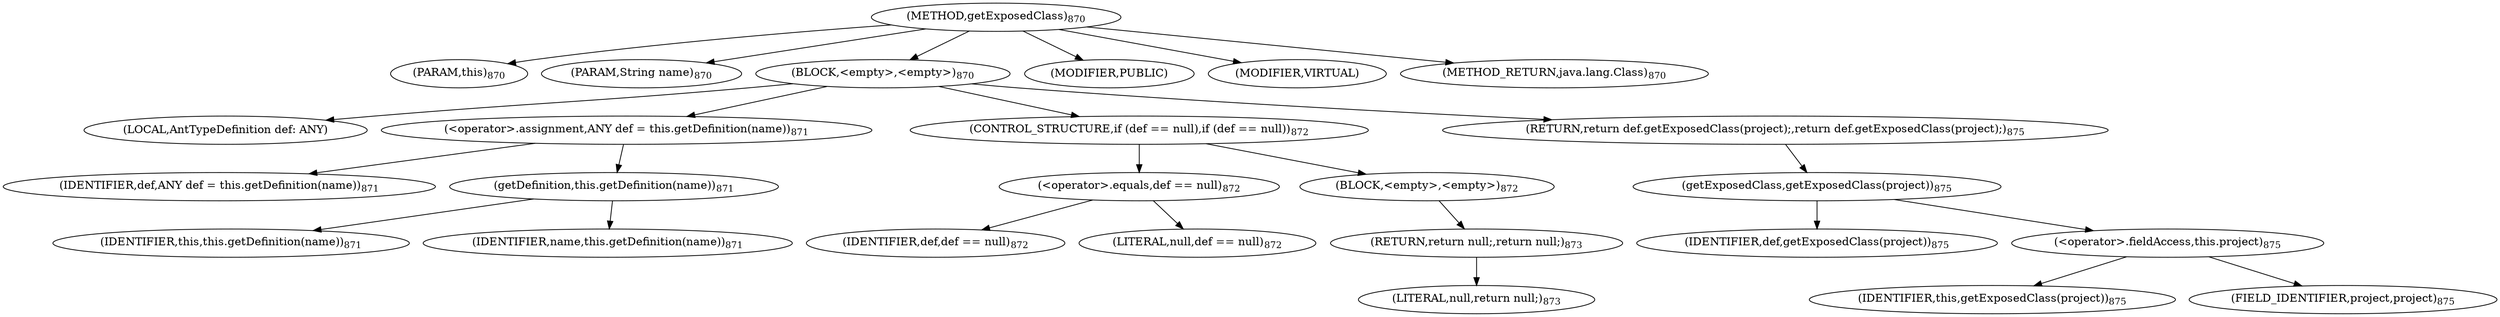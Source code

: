 digraph "getExposedClass" {  
"1850" [label = <(METHOD,getExposedClass)<SUB>870</SUB>> ]
"75" [label = <(PARAM,this)<SUB>870</SUB>> ]
"1851" [label = <(PARAM,String name)<SUB>870</SUB>> ]
"1852" [label = <(BLOCK,&lt;empty&gt;,&lt;empty&gt;)<SUB>870</SUB>> ]
"1853" [label = <(LOCAL,AntTypeDefinition def: ANY)> ]
"1854" [label = <(&lt;operator&gt;.assignment,ANY def = this.getDefinition(name))<SUB>871</SUB>> ]
"1855" [label = <(IDENTIFIER,def,ANY def = this.getDefinition(name))<SUB>871</SUB>> ]
"1856" [label = <(getDefinition,this.getDefinition(name))<SUB>871</SUB>> ]
"74" [label = <(IDENTIFIER,this,this.getDefinition(name))<SUB>871</SUB>> ]
"1857" [label = <(IDENTIFIER,name,this.getDefinition(name))<SUB>871</SUB>> ]
"1858" [label = <(CONTROL_STRUCTURE,if (def == null),if (def == null))<SUB>872</SUB>> ]
"1859" [label = <(&lt;operator&gt;.equals,def == null)<SUB>872</SUB>> ]
"1860" [label = <(IDENTIFIER,def,def == null)<SUB>872</SUB>> ]
"1861" [label = <(LITERAL,null,def == null)<SUB>872</SUB>> ]
"1862" [label = <(BLOCK,&lt;empty&gt;,&lt;empty&gt;)<SUB>872</SUB>> ]
"1863" [label = <(RETURN,return null;,return null;)<SUB>873</SUB>> ]
"1864" [label = <(LITERAL,null,return null;)<SUB>873</SUB>> ]
"1865" [label = <(RETURN,return def.getExposedClass(project);,return def.getExposedClass(project);)<SUB>875</SUB>> ]
"1866" [label = <(getExposedClass,getExposedClass(project))<SUB>875</SUB>> ]
"1867" [label = <(IDENTIFIER,def,getExposedClass(project))<SUB>875</SUB>> ]
"1868" [label = <(&lt;operator&gt;.fieldAccess,this.project)<SUB>875</SUB>> ]
"1869" [label = <(IDENTIFIER,this,getExposedClass(project))<SUB>875</SUB>> ]
"1870" [label = <(FIELD_IDENTIFIER,project,project)<SUB>875</SUB>> ]
"1871" [label = <(MODIFIER,PUBLIC)> ]
"1872" [label = <(MODIFIER,VIRTUAL)> ]
"1873" [label = <(METHOD_RETURN,java.lang.Class)<SUB>870</SUB>> ]
  "1850" -> "75" 
  "1850" -> "1851" 
  "1850" -> "1852" 
  "1850" -> "1871" 
  "1850" -> "1872" 
  "1850" -> "1873" 
  "1852" -> "1853" 
  "1852" -> "1854" 
  "1852" -> "1858" 
  "1852" -> "1865" 
  "1854" -> "1855" 
  "1854" -> "1856" 
  "1856" -> "74" 
  "1856" -> "1857" 
  "1858" -> "1859" 
  "1858" -> "1862" 
  "1859" -> "1860" 
  "1859" -> "1861" 
  "1862" -> "1863" 
  "1863" -> "1864" 
  "1865" -> "1866" 
  "1866" -> "1867" 
  "1866" -> "1868" 
  "1868" -> "1869" 
  "1868" -> "1870" 
}
